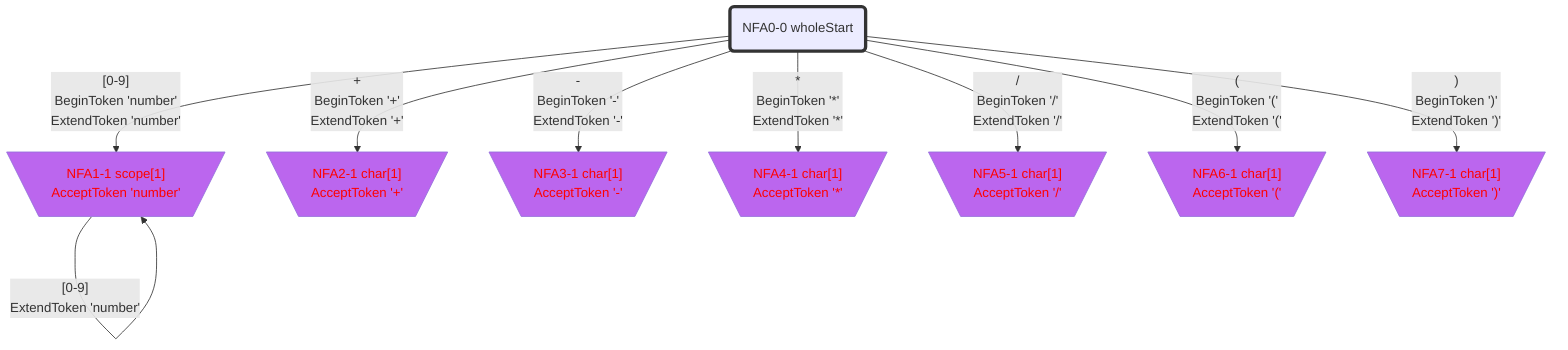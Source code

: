 flowchart
classDef c0001 color:#FF0000;
classDef c0010 stroke-dasharray: 10 10;
classDef c0011 stroke-dasharray: 10 10,color:#FF0000;
classDef c0100 fill:#BB66EE;
classDef c0101 fill:#BB66EE,color:#FF0000;
classDef c0110 fill:#BB66EE,stroke-dasharray: 10 10;
classDef c0111 fill:#BB66EE,stroke-dasharray: 10 10,color:#FF0000;
classDef c1000 stroke:#333,stroke-width:4px;
classDef c1001 stroke:#333,stroke-width:4px,color:#FF0000;
classDef c1010 stroke:#333,stroke-width:4px,stroke-dasharray: 10 10;
classDef c1011 stroke:#333,stroke-width:4px,stroke-dasharray: 10 10,color:#FF0000;
classDef c1100 stroke:#333,stroke-width:4px,fill:#BB66EE;
classDef c1101 stroke:#333,stroke-width:4px,fill:#BB66EE,color:#FF0000;
classDef c1110 stroke:#333,stroke-width:4px,fill:#BB66EE,stroke-dasharray: 10 10;
classDef c1111 stroke:#333,stroke-width:4px,fill:#BB66EE,stroke-dasharray: 10 10,color:#FF0000;
NFA0_0_27773061("NFA0-0 wholeStart")
class NFA0_0_27773061 c1000;
NFA1_1_47825138[\"NFA1-1 scope[1]
AcceptToken 'number'"/]
class NFA1_1_47825138 c0101;
NFA2_1_48630964[\"NFA2-1 char[1]
AcceptToken '+'"/]
class NFA2_1_48630964 c0101;
NFA3_1_35025494[\"NFA3-1 char[1]
AcceptToken '-'"/]
class NFA3_1_35025494 c0101;
NFA4_1_46793998[\"NFA4-1 char[1]
AcceptToken '*'"/]
class NFA4_1_46793998 c0101;
NFA5_1_18492804[\"NFA5-1 char[1]
AcceptToken '/'"/]
class NFA5_1_18492804 c0101;
NFA6_1_32217513[\"NFA6-1 char[1]
AcceptToken '('"/]
class NFA6_1_32217513 c0101;
NFA7_1_21522166[\"NFA7-1 char[1]
AcceptToken ')'"/]
class NFA7_1_21522166 c0101;
NFA0_0_27773061 -->|"[0-9]
BeginToken 'number'
ExtendToken 'number'"|NFA1_1_47825138
NFA0_0_27773061 -->|"+
BeginToken '+'
ExtendToken '+'"|NFA2_1_48630964
NFA0_0_27773061 -->|"-
BeginToken '-'
ExtendToken '-'"|NFA3_1_35025494
NFA0_0_27773061 -->|"*
BeginToken '*'
ExtendToken '*'"|NFA4_1_46793998
NFA0_0_27773061 -->|"/
BeginToken '/'
ExtendToken '/'"|NFA5_1_18492804
NFA0_0_27773061 -->|"(
BeginToken '('
ExtendToken '('"|NFA6_1_32217513
NFA0_0_27773061 -->|")
BeginToken ')'
ExtendToken ')'"|NFA7_1_21522166
NFA1_1_47825138 -->|"[0-9]
ExtendToken 'number'"|NFA1_1_47825138